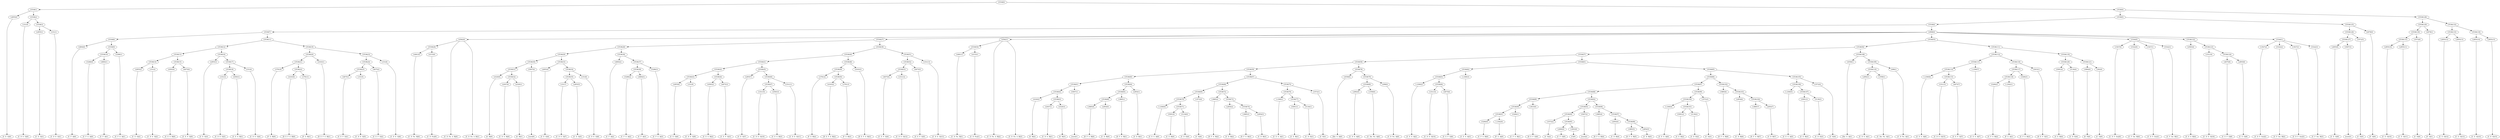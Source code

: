 digraph sample{
"L2855(0)"->"[C  E  G](0)"
"L331(0)"->"[C  D  E  G](0)"
"L2855(1)"->"[C  E  G](1)"
"L331(1)"->"[C  D  E  G](1)"
"L5538(3)"->"L2855(1)"
"L5538(3)"->"L331(1)"
"L5538(2)"->"L331(0)"
"L5538(2)"->"L5538(3)"
"L5538(1)"->"L2855(0)"
"L5538(1)"->"L5538(2)"
"L4804(0)"->"[C  F  A](0)"
"L5286(0)"->"[C  F  G  A](0)"
"L4804(1)"->"[C  F  A](1)"
"L5538(10)"->"L5286(0)"
"L5538(10)"->"L4804(1)"
"L5286(1)"->"[C  F  G  A](1)"
"L5538(9)"->"L5538(10)"
"L5538(9)"->"L5286(1)"
"L5538(8)"->"L4804(0)"
"L5538(8)"->"L5538(9)"
"L2855(2)"->"[C  E  G](2)"
"L331(2)"->"[C  D  E  G](2)"
"L5538(14)"->"L2855(2)"
"L5538(14)"->"L331(2)"
"L4583(0)"->"[C  E  G  B](0)"
"L4675(0)"->"[C  E  F  G](0)"
"L5538(15)"->"L4583(0)"
"L5538(15)"->"L4675(0)"
"L5538(13)"->"L5538(14)"
"L5538(13)"->"L5538(15)"
"L2855(3)"->"[C  E  G](3)"
"L331(3)"->"[C  D  E  G](3)"
"L4583(1)"->"[C  E  G  B](1)"
"L5538(18)"->"L331(3)"
"L5538(18)"->"L4583(1)"
"L331(4)"->"[C  D  E  G](4)"
"L5538(17)"->"L5538(18)"
"L5538(17)"->"L331(4)"
"L5538(16)"->"L2855(3)"
"L5538(16)"->"L5538(17)"
"L5538(12)"->"L5538(13)"
"L5538(12)"->"L5538(16)"
"L3781(0)"->"[F  G  B](0)"
"L4163(0)"->"[D  E  F  G  B](0)"
"L3781(1)"->"[F  G  B](1)"
"L5538(22)"->"L4163(0)"
"L5538(22)"->"L3781(1)"
"L5538(21)"->"L3781(0)"
"L5538(21)"->"L5538(22)"
"L4163(1)"->"[D  E  F  G  B](1)"
"L5538(20)"->"L5538(21)"
"L5538(20)"->"L4163(1)"
"L4675(1)"->"[C  E  F  G](1)"
"L331(5)"->"[C  D  E  G](5)"
"L5538(25)"->"L4675(1)"
"L5538(25)"->"L331(5)"
"L4675(2)"->"[C  E  F  G](2)"
"L5538(24)"->"L5538(25)"
"L5538(24)"->"L4675(2)"
"L331(6)"->"[C  D  E  G](6)"
"L5538(23)"->"L5538(24)"
"L5538(23)"->"L331(6)"
"L5538(19)"->"L5538(20)"
"L5538(19)"->"L5538(23)"
"L5538(11)"->"L5538(12)"
"L5538(11)"->"L5538(19)"
"L5538(7)"->"L5538(8)"
"L5538(7)"->"L5538(11)"
"L4461(0)"->"[C  D  Fis  B](0)"
"L4153(0)"->"[C  D  Fis](0)"
"L5538(26)"->"L4461(0)"
"L5538(26)"->"L4153(0)"
"L4582(0)"->"[C  D  Fis  A  B](0)"
"L4582(0)"->"L5538(26)"
"L4582(0)"->"[C  D  Fis  A  B](1)"
"L4320(0)"->"[G  B](0)"
"L2047(0)"->"[C  D  G  B](0)"
"L4320(1)"->"[G  B](1)"
"L5538(32)"->"L2047(0)"
"L5538(32)"->"L4320(1)"
"L5538(31)"->"L4320(0)"
"L5538(31)"->"L5538(32)"
"L5007(0)"->"[rest](0)"
"L5538(30)"->"L5538(31)"
"L5538(30)"->"L5007(0)"
"L2855(4)"->"[C  E  G](4)"
"L331(7)"->"[C  D  E  G](7)"
"L2855(5)"->"[C  E  G](5)"
"L5538(35)"->"L331(7)"
"L5538(35)"->"L2855(5)"
"L331(8)"->"[C  D  E  G](8)"
"L5538(34)"->"L5538(35)"
"L5538(34)"->"L331(8)"
"L5538(33)"->"L2855(4)"
"L5538(33)"->"L5538(34)"
"L5538(29)"->"L5538(30)"
"L5538(29)"->"L5538(33)"
"L4804(2)"->"[C  F  A](2)"
"L5286(2)"->"[C  F  G  A](2)"
"L4804(3)"->"[C  F  A](3)"
"L5538(38)"->"L5286(2)"
"L5538(38)"->"L4804(3)"
"L5286(3)"->"[C  F  G  A](3)"
"L5538(37)"->"L5538(38)"
"L5538(37)"->"L5286(3)"
"L5538(36)"->"L4804(2)"
"L5538(36)"->"L5538(37)"
"L5538(28)"->"L5538(29)"
"L5538(28)"->"L5538(36)"
"L2855(6)"->"[C  E  G](6)"
"L331(9)"->"[C  D  E  G](9)"
"L5538(43)"->"L2855(6)"
"L5538(43)"->"L331(9)"
"L4583(2)"->"[C  E  G  B](2)"
"L4675(3)"->"[C  E  F  G](3)"
"L5538(44)"->"L4583(2)"
"L5538(44)"->"L4675(3)"
"L5538(42)"->"L5538(43)"
"L5538(42)"->"L5538(44)"
"L2855(7)"->"[C  E  G](7)"
"L331(10)"->"[C  D  E  G](10)"
"L4583(3)"->"[C  E  G  B](3)"
"L5538(47)"->"L331(10)"
"L5538(47)"->"L4583(3)"
"L331(11)"->"[C  D  E  G](11)"
"L5538(46)"->"L5538(47)"
"L5538(46)"->"L331(11)"
"L5538(45)"->"L2855(7)"
"L5538(45)"->"L5538(46)"
"L5538(41)"->"L5538(42)"
"L5538(41)"->"L5538(45)"
"L3781(2)"->"[F  G  B](2)"
"L4163(2)"->"[D  E  F  G  B](2)"
"L3781(3)"->"[F  G  B](3)"
"L5538(50)"->"L4163(2)"
"L5538(50)"->"L3781(3)"
"L5538(49)"->"L3781(2)"
"L5538(49)"->"L5538(50)"
"L4163(3)"->"[D  E  F  G  B](3)"
"L5538(48)"->"L5538(49)"
"L5538(48)"->"L4163(3)"
"L5538(40)"->"L5538(41)"
"L5538(40)"->"L5538(48)"
"L4675(4)"->"[C  E  F  G](4)"
"L331(12)"->"[C  D  E  G](12)"
"L5538(53)"->"L4675(4)"
"L5538(53)"->"L331(12)"
"L4675(5)"->"[C  E  F  G](5)"
"L5538(52)"->"L5538(53)"
"L5538(52)"->"L4675(5)"
"L331(13)"->"[C  D  E  G](13)"
"L5538(51)"->"L5538(52)"
"L5538(51)"->"L331(13)"
"L5538(39)"->"L5538(40)"
"L5538(39)"->"L5538(51)"
"L5538(27)"->"L5538(28)"
"L5538(27)"->"L5538(39)"
"L4461(1)"->"[C  D  Fis  B](1)"
"L4153(1)"->"[C  D  Fis](1)"
"L5538(54)"->"L4461(1)"
"L5538(54)"->"L4153(1)"
"L4582(1)"->"[C  D  Fis  A  B](2)"
"L4582(1)"->"L5538(54)"
"L4582(1)"->"[C  D  Fis  A  B](3)"
"L4320(2)"->"[G  B](2)"
"L2047(1)"->"[C  D  G  B](1)"
"L4320(3)"->"[G  B](3)"
"L5538(63)"->"L2047(1)"
"L5538(63)"->"L4320(3)"
"L5538(62)"->"L4320(2)"
"L5538(62)"->"L5538(63)"
"L5007(1)"->"[rest](1)"
"L5538(61)"->"L5538(62)"
"L5538(61)"->"L5007(1)"
"L3885(0)"->"[D  F  G  B](0)"
"L2854(0)"->"[C  D  B](0)"
"L5538(66)"->"L3885(0)"
"L5538(66)"->"L2854(0)"
"L3885(1)"->"[D  F  G  B](1)"
"L5538(65)"->"L5538(66)"
"L5538(65)"->"L3885(1)"
"L2854(1)"->"[C  D  B](1)"
"L5538(64)"->"L5538(65)"
"L5538(64)"->"L2854(1)"
"L5538(60)"->"L5538(61)"
"L5538(60)"->"L5538(64)"
"L-2360(0)"->"[C  E  G  A](0)"
"L5091(0)"->"[C  E  B](0)"
"L5136(0)"->"[C  D  E](0)"
"L5538(71)"->"L5091(0)"
"L5538(71)"->"L5136(0)"
"L5538(70)"->"L-2360(0)"
"L5538(70)"->"L5538(71)"
"L3572(0)"->"[C  E](0)"
"L5538(69)"->"L5538(70)"
"L5538(69)"->"L3572(0)"
"L3885(2)"->"[D  F  G  B](2)"
"L2854(2)"->"[C  D  B](2)"
"L3885(3)"->"[D  F  G  B](3)"
"L2854(3)"->"[C  D  B](3)"
"L5538(74)"->"L3885(3)"
"L5538(74)"->"L2854(3)"
"L5538(73)"->"L2854(2)"
"L5538(73)"->"L5538(74)"
"L5538(72)"->"L3885(2)"
"L5538(72)"->"L5538(73)"
"L5538(68)"->"L5538(69)"
"L5538(68)"->"L5538(72)"
"L-2360(1)"->"[C  E  G  A](1)"
"L5091(1)"->"[C  E  B](1)"
"L5136(1)"->"[C  D  E](1)"
"L5538(77)"->"L5091(1)"
"L5538(77)"->"L5136(1)"
"L5538(76)"->"L-2360(1)"
"L5538(76)"->"L5538(77)"
"L3572(1)"->"[C  E](1)"
"L5538(75)"->"L5538(76)"
"L5538(75)"->"L3572(1)"
"L5538(67)"->"L5538(68)"
"L5538(67)"->"L5538(75)"
"L5538(59)"->"L5538(60)"
"L5538(59)"->"L5538(67)"
"L4558(0)"->"[Dis  G  A](0)"
"L2892(0)"->"[C  D  G  A](0)"
"L1958(0)"->"[C  Dis  Fis  A](0)"
"L5538(80)"->"L2892(0)"
"L5538(80)"->"L1958(0)"
"L498(0)"->"[C  D  Fis  A](0)"
"L5538(79)"->"L5538(80)"
"L5538(79)"->"L498(0)"
"L5538(78)"->"L4558(0)"
"L5538(78)"->"L5538(79)"
"L5538(58)"->"L5538(59)"
"L5538(58)"->"L5538(78)"
"L-2360(2)"->"[C  E  G  A](2)"
"L331(14)"->"[C  D  E  G](14)"
"L4675(6)"->"[C  E  F  G](6)"
"L5538(84)"->"L331(14)"
"L5538(84)"->"L4675(6)"
"L5538(83)"->"L-2360(2)"
"L5538(83)"->"L5538(84)"
"L-2360(3)"->"[C  E  G  A](3)"
"L5538(82)"->"L5538(83)"
"L5538(82)"->"L-2360(3)"
"L5284(0)"->"[C  F  G  B](0)"
"L-2362(0)"->"[F  G  A](0)"
"L5538(91)"->"L5284(0)"
"L5538(91)"->"L-2362(0)"
"L5284(1)"->"[C  F  G  B](1)"
"L5538(90)"->"L5538(91)"
"L5538(90)"->"L5284(1)"
"L3633(0)"->"[D  E  F  G](0)"
"L5538(89)"->"L5538(90)"
"L5538(89)"->"L3633(0)"
"L3572(2)"->"[C  E](2)"
"L2684(0)"->"[C  F  G](0)"
"L3003(0)"->"[C](0)"
"L5538(95)"->"L2684(0)"
"L5538(95)"->"L3003(0)"
"L5538(94)"->"L3572(2)"
"L5538(94)"->"L5538(95)"
"L5007(2)"->"[rest](2)"
"L5538(93)"->"L5538(94)"
"L5538(93)"->"L5007(2)"
"L3885(4)"->"[D  F  G  B](4)"
"L2854(4)"->"[C  D  B](4)"
"L3885(5)"->"[D  F  G  B](5)"
"L2854(5)"->"[C  D  B](5)"
"L5538(98)"->"L3885(5)"
"L5538(98)"->"L2854(5)"
"L5538(97)"->"L2854(4)"
"L5538(97)"->"L5538(98)"
"L5538(96)"->"L3885(4)"
"L5538(96)"->"L5538(97)"
"L5538(92)"->"L5538(93)"
"L5538(92)"->"L5538(96)"
"L5538(88)"->"L5538(89)"
"L5538(88)"->"L5538(92)"
"L-2360(4)"->"[C  E  G  A](4)"
"L5091(2)"->"[C  E  B](2)"
"L5136(2)"->"[C  D  E](2)"
"L5538(101)"->"L5091(2)"
"L5538(101)"->"L5136(2)"
"L5538(100)"->"L-2360(4)"
"L5538(100)"->"L5538(101)"
"L3572(3)"->"[C  E](3)"
"L5538(99)"->"L5538(100)"
"L5538(99)"->"L3572(3)"
"L5538(87)"->"L5538(88)"
"L5538(87)"->"L5538(99)"
"L3885(6)"->"[D  F  G  B](6)"
"L2854(6)"->"[C  D  B](6)"
"L3885(7)"->"[D  F  G  B](7)"
"L2854(7)"->"[C  D  B](7)"
"L5538(104)"->"L3885(7)"
"L5538(104)"->"L2854(7)"
"L5538(103)"->"L2854(6)"
"L5538(103)"->"L5538(104)"
"L5538(102)"->"L3885(6)"
"L5538(102)"->"L5538(103)"
"L5538(86)"->"L5538(87)"
"L5538(86)"->"L5538(102)"
"L-2360(5)"->"[C  E  G  A](5)"
"L5091(3)"->"[C  E  B](3)"
"L5136(3)"->"[C  D  E](3)"
"L5538(107)"->"L5091(3)"
"L5538(107)"->"L5136(3)"
"L5538(106)"->"L-2360(5)"
"L5538(106)"->"L5538(107)"
"L3572(4)"->"[C  E](4)"
"L5538(105)"->"L5538(106)"
"L5538(105)"->"L3572(4)"
"L5538(85)"->"L5538(86)"
"L5538(85)"->"L5538(105)"
"L5538(81)"->"L5538(82)"
"L5538(81)"->"L5538(85)"
"L5538(57)"->"L5538(58)"
"L5538(57)"->"L5538(81)"
"L4558(1)"->"[Dis  G  A](1)"
"L2892(1)"->"[C  D  G  A](1)"
"L1958(1)"->"[C  Dis  Fis  A](1)"
"L5538(110)"->"L2892(1)"
"L5538(110)"->"L1958(1)"
"L498(1)"->"[C  D  Fis  A](1)"
"L5538(109)"->"L5538(110)"
"L5538(109)"->"L498(1)"
"L5538(108)"->"L4558(1)"
"L5538(108)"->"L5538(109)"
"L5538(56)"->"L5538(57)"
"L5538(56)"->"L5538(108)"
"L-2360(6)"->"[C  E  G  A](6)"
"L331(15)"->"[C  D  E  G](15)"
"L4675(7)"->"[C  E  F  G](7)"
"L5538(115)"->"L331(15)"
"L5538(115)"->"L4675(7)"
"L5538(114)"->"L-2360(6)"
"L5538(114)"->"L5538(115)"
"L-2360(7)"->"[C  E  G  A](7)"
"L5538(113)"->"L5538(114)"
"L5538(113)"->"L-2360(7)"
"L5284(2)"->"[C  F  G  B](2)"
"L-2362(1)"->"[F  G  A](1)"
"L5538(118)"->"L5284(2)"
"L5538(118)"->"L-2362(1)"
"L5284(3)"->"[C  F  G  B](3)"
"L5538(117)"->"L5538(118)"
"L5538(117)"->"L5284(3)"
"L3633(1)"->"[D  E  F  G](1)"
"L5538(116)"->"L5538(117)"
"L5538(116)"->"L3633(1)"
"L5538(112)"->"L5538(113)"
"L5538(112)"->"L5538(116)"
"L5091(4)"->"[C  E  B](4)"
"L5136(4)"->"[C  D  E](4)"
"L5538(120)"->"L5091(4)"
"L5538(120)"->"L5136(4)"
"L3894(0)"->"[E  F](0)"
"L262(0)"->"[C  G](0)"
"L5538(121)"->"L3894(0)"
"L5538(121)"->"L262(0)"
"L5538(119)"->"L5538(120)"
"L5538(119)"->"L5538(121)"
"L5538(111)"->"L5538(112)"
"L5538(111)"->"L5538(119)"
"L5538(55)"->"L5538(56)"
"L5538(55)"->"L5538(111)"
"L1927(0)"->"[C  D  F  Gis](0)"
"L5322(0)"->"[C  F  Gis  B](0)"
"L1927(1)"->"[C  D  F  Gis](1)"
"L5322(1)"->"[C  F  Gis  B](1)"
"L5344(0)"->"L1927(0)"
"L5344(0)"->"L5322(0)"
"L5344(0)"->"L1927(1)"
"L5344(0)"->"L5322(1)"
"L4583(4)"->"[C  E  G  B](4)"
"L331(16)"->"[C  D  E  G](16)"
"L4675(8)"->"[C  E  F  G](8)"
"L2855(8)"->"[C  E  G](8)"
"L5538(124)"->"L4675(8)"
"L5538(124)"->"L2855(8)"
"L5538(123)"->"L331(16)"
"L5538(123)"->"L5538(124)"
"L5538(122)"->"L4583(4)"
"L5538(122)"->"L5538(123)"
"L1927(2)"->"[C  D  F  Gis](2)"
"L5322(2)"->"[C  F  Gis  B](2)"
"L1927(3)"->"[C  D  F  Gis](3)"
"L5322(3)"->"[C  F  Gis  B](3)"
"L5344(1)"->"L1927(2)"
"L5344(1)"->"L5322(2)"
"L5344(1)"->"L1927(3)"
"L5344(1)"->"L5322(3)"
"L4908(0)"->"L4582(0)"
"L4908(0)"->"L5538(27)"
"L4908(0)"->"L4582(1)"
"L4908(0)"->"L5538(55)"
"L4908(0)"->"L5344(0)"
"L4908(0)"->"L5538(122)"
"L4908(0)"->"L5344(1)"
"L5538(6)"->"L5538(7)"
"L5538(6)"->"L4908(0)"
"L2855(9)"->"[C  E  G](9)"
"L5007(3)"->"[rest](3)"
"L5538(127)"->"L2855(9)"
"L5538(127)"->"L5007(3)"
"L3572(5)"->"[C  E](5)"
"L5538(126)"->"L5538(127)"
"L5538(126)"->"L3572(5)"
"L4078(0)"->"[F  G](0)"
"L5538(125)"->"L5538(126)"
"L5538(125)"->"L4078(0)"
"L5538(5)"->"L5538(6)"
"L5538(5)"->"L5538(125)"
"L2855(10)"->"[C  E  G](10)"
"L2855(11)"->"[C  E  G](11)"
"L5538(131)"->"L2855(10)"
"L5538(131)"->"L2855(11)"
"L3572(6)"->"[C  E](6)"
"L5538(130)"->"L5538(131)"
"L5538(130)"->"L3572(6)"
"L4078(1)"->"[F  G](1)"
"L5538(129)"->"L5538(130)"
"L5538(129)"->"L4078(1)"
"L2855(12)"->"[C  E  G](12)"
"L2855(13)"->"[C  E  G](13)"
"L5538(133)"->"L2855(12)"
"L5538(133)"->"L2855(13)"
"L2855(14)"->"[C  E  G](14)"
"L2855(15)"->"[C  E  G](15)"
"L5538(134)"->"L2855(14)"
"L5538(134)"->"L2855(15)"
"L5538(132)"->"L5538(133)"
"L5538(132)"->"L5538(134)"
"L5538(128)"->"L5538(129)"
"L5538(128)"->"L5538(132)"
"L5538(4)"->"L5538(5)"
"L5538(4)"->"L5538(128)"
"L5538(0)"->"L5538(1)"
"L5538(0)"->"L5538(4)"
{rank = min; "L5538(0)"}
{rank = same; "L5538(1)"; "L5538(4)";}
{rank = same; "L2855(0)"; "L5538(2)"; "L5538(5)"; "L5538(128)";}
{rank = same; "L331(0)"; "L5538(3)"; "L5538(6)"; "L5538(125)"; "L5538(129)"; "L5538(132)";}
{rank = same; "L2855(1)"; "L331(1)"; "L5538(7)"; "L4908(0)"; "L5538(126)"; "L4078(0)"; "L5538(130)"; "L4078(1)"; "L5538(133)"; "L5538(134)";}
{rank = same; "L5538(8)"; "L5538(11)"; "L4582(0)"; "L5538(27)"; "L4582(1)"; "L5538(55)"; "L5344(0)"; "L5538(122)"; "L5344(1)"; "L5538(127)"; "L3572(5)"; "L5538(131)"; "L3572(6)"; "L2855(12)"; "L2855(13)"; "L2855(14)"; "L2855(15)";}
{rank = same; "L4804(0)"; "L5538(9)"; "L5538(12)"; "L5538(19)"; "L5538(26)"; "L5538(28)"; "L5538(39)"; "L5538(54)"; "L5538(56)"; "L5538(111)"; "L1927(0)"; "L5322(0)"; "L1927(1)"; "L5322(1)"; "L4583(4)"; "L5538(123)"; "L1927(2)"; "L5322(2)"; "L1927(3)"; "L5322(3)"; "L2855(9)"; "L5007(3)"; "L2855(10)"; "L2855(11)";}
{rank = same; "L5538(10)"; "L5286(1)"; "L5538(13)"; "L5538(16)"; "L5538(20)"; "L5538(23)"; "L4461(0)"; "L4153(0)"; "L5538(29)"; "L5538(36)"; "L5538(40)"; "L5538(51)"; "L4461(1)"; "L4153(1)"; "L5538(57)"; "L5538(108)"; "L5538(112)"; "L5538(119)"; "L331(16)"; "L5538(124)";}
{rank = same; "L5286(0)"; "L4804(1)"; "L5538(14)"; "L5538(15)"; "L2855(3)"; "L5538(17)"; "L5538(21)"; "L4163(1)"; "L5538(24)"; "L331(6)"; "L5538(30)"; "L5538(33)"; "L4804(2)"; "L5538(37)"; "L5538(41)"; "L5538(48)"; "L5538(52)"; "L331(13)"; "L5538(58)"; "L5538(81)"; "L4558(1)"; "L5538(109)"; "L5538(113)"; "L5538(116)"; "L5538(120)"; "L5538(121)"; "L4675(8)"; "L2855(8)";}
{rank = same; "L2855(2)"; "L331(2)"; "L4583(0)"; "L4675(0)"; "L5538(18)"; "L331(4)"; "L3781(0)"; "L5538(22)"; "L5538(25)"; "L4675(2)"; "L5538(31)"; "L5007(0)"; "L2855(4)"; "L5538(34)"; "L5538(38)"; "L5286(3)"; "L5538(42)"; "L5538(45)"; "L5538(49)"; "L4163(3)"; "L5538(53)"; "L4675(5)"; "L5538(59)"; "L5538(78)"; "L5538(82)"; "L5538(85)"; "L5538(110)"; "L498(1)"; "L5538(114)"; "L-2360(7)"; "L5538(117)"; "L3633(1)"; "L5091(4)"; "L5136(4)"; "L3894(0)"; "L262(0)";}
{rank = same; "L331(3)"; "L4583(1)"; "L4163(0)"; "L3781(1)"; "L4675(1)"; "L331(5)"; "L4320(0)"; "L5538(32)"; "L5538(35)"; "L331(8)"; "L5286(2)"; "L4804(3)"; "L5538(43)"; "L5538(44)"; "L2855(7)"; "L5538(46)"; "L3781(2)"; "L5538(50)"; "L4675(4)"; "L331(12)"; "L5538(60)"; "L5538(67)"; "L4558(0)"; "L5538(79)"; "L5538(83)"; "L-2360(3)"; "L5538(86)"; "L5538(105)"; "L2892(1)"; "L1958(1)"; "L-2360(6)"; "L5538(115)"; "L5538(118)"; "L5284(3)";}
{rank = same; "L2047(0)"; "L4320(1)"; "L331(7)"; "L2855(5)"; "L2855(6)"; "L331(9)"; "L4583(2)"; "L4675(3)"; "L5538(47)"; "L331(11)"; "L4163(2)"; "L3781(3)"; "L5538(61)"; "L5538(64)"; "L5538(68)"; "L5538(75)"; "L5538(80)"; "L498(0)"; "L-2360(2)"; "L5538(84)"; "L5538(87)"; "L5538(102)"; "L5538(106)"; "L3572(4)"; "L331(15)"; "L4675(7)"; "L5284(2)"; "L-2362(1)";}
{rank = same; "L331(10)"; "L4583(3)"; "L5538(62)"; "L5007(1)"; "L5538(65)"; "L2854(1)"; "L5538(69)"; "L5538(72)"; "L5538(76)"; "L3572(1)"; "L2892(0)"; "L1958(0)"; "L331(14)"; "L4675(6)"; "L5538(88)"; "L5538(99)"; "L3885(6)"; "L5538(103)"; "L-2360(5)"; "L5538(107)";}
{rank = same; "L4320(2)"; "L5538(63)"; "L5538(66)"; "L3885(1)"; "L5538(70)"; "L3572(0)"; "L3885(2)"; "L5538(73)"; "L-2360(1)"; "L5538(77)"; "L5538(89)"; "L5538(92)"; "L5538(100)"; "L3572(3)"; "L2854(6)"; "L5538(104)"; "L5091(3)"; "L5136(3)";}
{rank = same; "L2047(1)"; "L4320(3)"; "L3885(0)"; "L2854(0)"; "L-2360(0)"; "L5538(71)"; "L2854(2)"; "L5538(74)"; "L5091(1)"; "L5136(1)"; "L5538(90)"; "L3633(0)"; "L5538(93)"; "L5538(96)"; "L-2360(4)"; "L5538(101)"; "L3885(7)"; "L2854(7)";}
{rank = same; "L5091(0)"; "L5136(0)"; "L3885(3)"; "L2854(3)"; "L5538(91)"; "L5284(1)"; "L5538(94)"; "L5007(2)"; "L3885(4)"; "L5538(97)"; "L5091(2)"; "L5136(2)";}
{rank = same; "L5284(0)"; "L-2362(0)"; "L3572(2)"; "L5538(95)"; "L2854(4)"; "L5538(98)";}
{rank = same; "L2684(0)"; "L3003(0)"; "L3885(5)"; "L2854(5)";}
{rank = max; "[C  D  B](0)"; "[C  D  B](1)"; "[C  D  B](2)"; "[C  D  B](3)"; "[C  D  B](4)"; "[C  D  B](5)"; "[C  D  B](6)"; "[C  D  B](7)"; "[C  D  E  G](0)"; "[C  D  E  G](1)"; "[C  D  E  G](10)"; "[C  D  E  G](11)"; "[C  D  E  G](12)"; "[C  D  E  G](13)"; "[C  D  E  G](14)"; "[C  D  E  G](15)"; "[C  D  E  G](16)"; "[C  D  E  G](2)"; "[C  D  E  G](3)"; "[C  D  E  G](4)"; "[C  D  E  G](5)"; "[C  D  E  G](6)"; "[C  D  E  G](7)"; "[C  D  E  G](8)"; "[C  D  E  G](9)"; "[C  D  E](0)"; "[C  D  E](1)"; "[C  D  E](2)"; "[C  D  E](3)"; "[C  D  E](4)"; "[C  D  F  Gis](0)"; "[C  D  F  Gis](1)"; "[C  D  F  Gis](2)"; "[C  D  F  Gis](3)"; "[C  D  Fis  A  B](0)"; "[C  D  Fis  A  B](1)"; "[C  D  Fis  A  B](2)"; "[C  D  Fis  A  B](3)"; "[C  D  Fis  A](0)"; "[C  D  Fis  A](1)"; "[C  D  Fis  B](0)"; "[C  D  Fis  B](1)"; "[C  D  Fis](0)"; "[C  D  Fis](1)"; "[C  D  G  A](0)"; "[C  D  G  A](1)"; "[C  D  G  B](0)"; "[C  D  G  B](1)"; "[C  Dis  Fis  A](0)"; "[C  Dis  Fis  A](1)"; "[C  E  B](0)"; "[C  E  B](1)"; "[C  E  B](2)"; "[C  E  B](3)"; "[C  E  B](4)"; "[C  E  F  G](0)"; "[C  E  F  G](1)"; "[C  E  F  G](2)"; "[C  E  F  G](3)"; "[C  E  F  G](4)"; "[C  E  F  G](5)"; "[C  E  F  G](6)"; "[C  E  F  G](7)"; "[C  E  F  G](8)"; "[C  E  G  A](0)"; "[C  E  G  A](1)"; "[C  E  G  A](2)"; "[C  E  G  A](3)"; "[C  E  G  A](4)"; "[C  E  G  A](5)"; "[C  E  G  A](6)"; "[C  E  G  A](7)"; "[C  E  G  B](0)"; "[C  E  G  B](1)"; "[C  E  G  B](2)"; "[C  E  G  B](3)"; "[C  E  G  B](4)"; "[C  E  G](0)"; "[C  E  G](1)"; "[C  E  G](10)"; "[C  E  G](11)"; "[C  E  G](12)"; "[C  E  G](13)"; "[C  E  G](14)"; "[C  E  G](15)"; "[C  E  G](2)"; "[C  E  G](3)"; "[C  E  G](4)"; "[C  E  G](5)"; "[C  E  G](6)"; "[C  E  G](7)"; "[C  E  G](8)"; "[C  E  G](9)"; "[C  E](0)"; "[C  E](1)"; "[C  E](2)"; "[C  E](3)"; "[C  E](4)"; "[C  E](5)"; "[C  E](6)"; "[C  F  A](0)"; "[C  F  A](1)"; "[C  F  A](2)"; "[C  F  A](3)"; "[C  F  G  A](0)"; "[C  F  G  A](1)"; "[C  F  G  A](2)"; "[C  F  G  A](3)"; "[C  F  G  B](0)"; "[C  F  G  B](1)"; "[C  F  G  B](2)"; "[C  F  G  B](3)"; "[C  F  G](0)"; "[C  F  Gis  B](0)"; "[C  F  Gis  B](1)"; "[C  F  Gis  B](2)"; "[C  F  Gis  B](3)"; "[C  G](0)"; "[C](0)"; "[D  E  F  G  B](0)"; "[D  E  F  G  B](1)"; "[D  E  F  G  B](2)"; "[D  E  F  G  B](3)"; "[D  E  F  G](0)"; "[D  E  F  G](1)"; "[D  F  G  B](0)"; "[D  F  G  B](1)"; "[D  F  G  B](2)"; "[D  F  G  B](3)"; "[D  F  G  B](4)"; "[D  F  G  B](5)"; "[D  F  G  B](6)"; "[D  F  G  B](7)"; "[Dis  G  A](0)"; "[Dis  G  A](1)"; "[E  F](0)"; "[F  G  A](0)"; "[F  G  A](1)"; "[F  G  B](0)"; "[F  G  B](1)"; "[F  G  B](2)"; "[F  G  B](3)"; "[F  G](0)"; "[F  G](1)"; "[G  B](0)"; "[G  B](1)"; "[G  B](2)"; "[G  B](3)"; "[rest](0)"; "[rest](1)"; "[rest](2)"; "[rest](3)";}
}